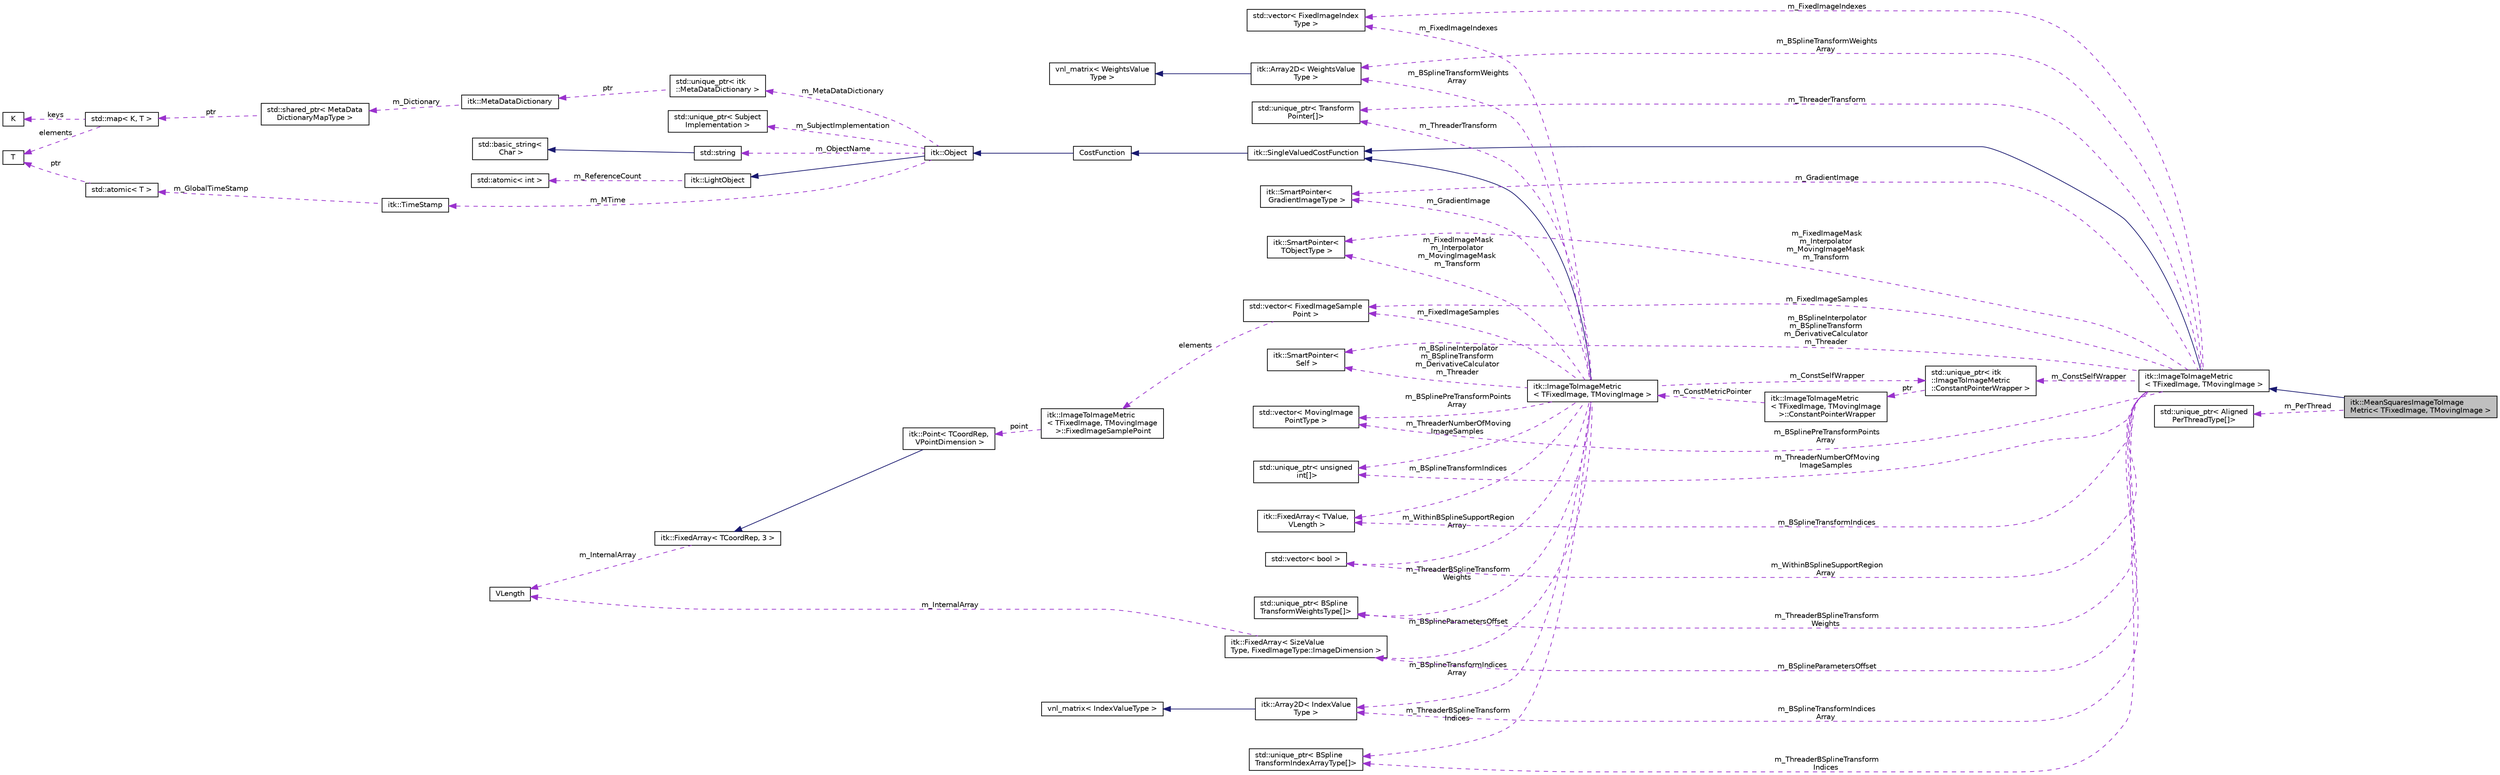 digraph "itk::MeanSquaresImageToImageMetric&lt; TFixedImage, TMovingImage &gt;"
{
 // LATEX_PDF_SIZE
  edge [fontname="Helvetica",fontsize="10",labelfontname="Helvetica",labelfontsize="10"];
  node [fontname="Helvetica",fontsize="10",shape=record];
  rankdir="LR";
  Node1 [label="itk::MeanSquaresImageToImage\lMetric\< TFixedImage, TMovingImage \>",height=0.2,width=0.4,color="black", fillcolor="grey75", style="filled", fontcolor="black",tooltip="TODO."];
  Node2 -> Node1 [dir="back",color="midnightblue",fontsize="10",style="solid",fontname="Helvetica"];
  Node2 [label="itk::ImageToImageMetric\l\< TFixedImage, TMovingImage \>",height=0.2,width=0.4,color="black", fillcolor="white", style="filled",URL="$classitk_1_1ImageToImageMetric.html",tooltip="Computes similarity between regions of two images."];
  Node3 -> Node2 [dir="back",color="midnightblue",fontsize="10",style="solid",fontname="Helvetica"];
  Node3 [label="itk::SingleValuedCostFunction",height=0.2,width=0.4,color="black", fillcolor="white", style="filled",URL="$classitk_1_1SingleValuedCostFunction.html",tooltip="This class is a base for the CostFunctions returning a single value."];
  Node4 -> Node3 [dir="back",color="midnightblue",fontsize="10",style="solid",fontname="Helvetica"];
  Node4 [label="CostFunction",height=0.2,width=0.4,color="black", fillcolor="white", style="filled",URL="$classitk_1_1CostFunctionTemplate.html",tooltip=" "];
  Node5 -> Node4 [dir="back",color="midnightblue",fontsize="10",style="solid",fontname="Helvetica"];
  Node5 [label="itk::Object",height=0.2,width=0.4,color="black", fillcolor="white", style="filled",URL="$classitk_1_1Object.html",tooltip="Base class for most ITK classes."];
  Node6 -> Node5 [dir="back",color="midnightblue",fontsize="10",style="solid",fontname="Helvetica"];
  Node6 [label="itk::LightObject",height=0.2,width=0.4,color="black", fillcolor="white", style="filled",URL="$classitk_1_1LightObject.html",tooltip="Light weight base class for most itk classes."];
  Node7 -> Node6 [dir="back",color="darkorchid3",fontsize="10",style="dashed",label=" m_ReferenceCount" ,fontname="Helvetica"];
  Node7 [label="std::atomic\< int \>",height=0.2,width=0.4,color="black", fillcolor="white", style="filled",tooltip=" "];
  Node8 -> Node5 [dir="back",color="darkorchid3",fontsize="10",style="dashed",label=" m_MTime" ,fontname="Helvetica"];
  Node8 [label="itk::TimeStamp",height=0.2,width=0.4,color="black", fillcolor="white", style="filled",URL="$classitk_1_1TimeStamp.html",tooltip="Generate a unique, increasing time value."];
  Node9 -> Node8 [dir="back",color="darkorchid3",fontsize="10",style="dashed",label=" m_GlobalTimeStamp" ,fontname="Helvetica"];
  Node9 [label="std::atomic\< T \>",height=0.2,width=0.4,color="black", fillcolor="white", style="filled",tooltip=" "];
  Node10 -> Node9 [dir="back",color="darkorchid3",fontsize="10",style="dashed",label=" ptr" ,fontname="Helvetica"];
  Node10 [label="T",height=0.2,width=0.4,color="black", fillcolor="white", style="filled",tooltip=" "];
  Node11 -> Node5 [dir="back",color="darkorchid3",fontsize="10",style="dashed",label=" m_SubjectImplementation" ,fontname="Helvetica"];
  Node11 [label="std::unique_ptr\< Subject\lImplementation \>",height=0.2,width=0.4,color="black", fillcolor="white", style="filled",tooltip=" "];
  Node12 -> Node5 [dir="back",color="darkorchid3",fontsize="10",style="dashed",label=" m_MetaDataDictionary" ,fontname="Helvetica"];
  Node12 [label="std::unique_ptr\< itk\l::MetaDataDictionary \>",height=0.2,width=0.4,color="black", fillcolor="white", style="filled",tooltip=" "];
  Node13 -> Node12 [dir="back",color="darkorchid3",fontsize="10",style="dashed",label=" ptr" ,fontname="Helvetica"];
  Node13 [label="itk::MetaDataDictionary",height=0.2,width=0.4,color="black", fillcolor="white", style="filled",URL="$classitk_1_1MetaDataDictionary.html",tooltip="Provides a mechanism for storing a collection of arbitrary data types."];
  Node14 -> Node13 [dir="back",color="darkorchid3",fontsize="10",style="dashed",label=" m_Dictionary" ,fontname="Helvetica"];
  Node14 [label="std::shared_ptr\< MetaData\lDictionaryMapType \>",height=0.2,width=0.4,color="black", fillcolor="white", style="filled",tooltip=" "];
  Node15 -> Node14 [dir="back",color="darkorchid3",fontsize="10",style="dashed",label=" ptr" ,fontname="Helvetica"];
  Node15 [label="std::map\< K, T \>",height=0.2,width=0.4,color="black", fillcolor="white", style="filled",tooltip=" "];
  Node16 -> Node15 [dir="back",color="darkorchid3",fontsize="10",style="dashed",label=" keys" ,fontname="Helvetica"];
  Node16 [label="K",height=0.2,width=0.4,color="black", fillcolor="white", style="filled",tooltip=" "];
  Node10 -> Node15 [dir="back",color="darkorchid3",fontsize="10",style="dashed",label=" elements" ,fontname="Helvetica"];
  Node17 -> Node5 [dir="back",color="darkorchid3",fontsize="10",style="dashed",label=" m_ObjectName" ,fontname="Helvetica"];
  Node17 [label="std::string",height=0.2,width=0.4,color="black", fillcolor="white", style="filled",tooltip=" "];
  Node18 -> Node17 [dir="back",color="midnightblue",fontsize="10",style="solid",fontname="Helvetica"];
  Node18 [label="std::basic_string\<\l Char \>",height=0.2,width=0.4,color="black", fillcolor="white", style="filled",tooltip=" "];
  Node19 -> Node2 [dir="back",color="darkorchid3",fontsize="10",style="dashed",label=" m_FixedImageIndexes" ,fontname="Helvetica"];
  Node19 [label="std::vector\< FixedImageIndex\lType \>",height=0.2,width=0.4,color="black", fillcolor="white", style="filled",tooltip=" "];
  Node20 -> Node2 [dir="back",color="darkorchid3",fontsize="10",style="dashed",label=" m_FixedImageSamples" ,fontname="Helvetica"];
  Node20 [label="std::vector\< FixedImageSample\lPoint \>",height=0.2,width=0.4,color="black", fillcolor="white", style="filled",tooltip=" "];
  Node21 -> Node20 [dir="back",color="darkorchid3",fontsize="10",style="dashed",label=" elements" ,fontname="Helvetica"];
  Node21 [label="itk::ImageToImageMetric\l\< TFixedImage, TMovingImage\l \>::FixedImageSamplePoint",height=0.2,width=0.4,color="black", fillcolor="white", style="filled",URL="$classitk_1_1ImageToImageMetric_1_1FixedImageSamplePoint.html",tooltip=" "];
  Node22 -> Node21 [dir="back",color="darkorchid3",fontsize="10",style="dashed",label=" point" ,fontname="Helvetica"];
  Node22 [label="itk::Point\< TCoordRep,\l VPointDimension \>",height=0.2,width=0.4,color="black", fillcolor="white", style="filled",URL="$classitk_1_1Point.html",tooltip="A templated class holding a geometric point in n-Dimensional space."];
  Node23 -> Node22 [dir="back",color="midnightblue",fontsize="10",style="solid",fontname="Helvetica"];
  Node23 [label="itk::FixedArray\< TCoordRep, 3 \>",height=0.2,width=0.4,color="black", fillcolor="white", style="filled",URL="$classitk_1_1FixedArray.html",tooltip=" "];
  Node24 -> Node23 [dir="back",color="darkorchid3",fontsize="10",style="dashed",label=" m_InternalArray" ,fontname="Helvetica"];
  Node24 [label="VLength",height=0.2,width=0.4,color="black", fillcolor="white", style="filled",URL="$classVLength.html",tooltip=" "];
  Node25 -> Node2 [dir="back",color="darkorchid3",fontsize="10",style="dashed",label=" m_FixedImageMask\nm_Interpolator\nm_MovingImageMask\nm_Transform" ,fontname="Helvetica"];
  Node25 [label="itk::SmartPointer\<\l TObjectType \>",height=0.2,width=0.4,color="black", fillcolor="white", style="filled",URL="$classitk_1_1SmartPointer.html",tooltip="Implements transparent reference counting."];
  Node26 -> Node2 [dir="back",color="darkorchid3",fontsize="10",style="dashed",label=" m_ThreaderTransform" ,fontname="Helvetica"];
  Node26 [label="std::unique_ptr\< Transform\lPointer[]\>",height=0.2,width=0.4,color="black", fillcolor="white", style="filled",tooltip=" "];
  Node27 -> Node2 [dir="back",color="darkorchid3",fontsize="10",style="dashed",label=" m_GradientImage" ,fontname="Helvetica"];
  Node27 [label="itk::SmartPointer\<\l GradientImageType \>",height=0.2,width=0.4,color="black", fillcolor="white", style="filled",URL="$classitk_1_1SmartPointer.html",tooltip=" "];
  Node28 -> Node2 [dir="back",color="darkorchid3",fontsize="10",style="dashed",label=" m_BSplineInterpolator\nm_BSplineTransform\nm_DerivativeCalculator\nm_Threader" ,fontname="Helvetica"];
  Node28 [label="itk::SmartPointer\<\l Self \>",height=0.2,width=0.4,color="black", fillcolor="white", style="filled",URL="$classitk_1_1SmartPointer.html",tooltip=" "];
  Node29 -> Node2 [dir="back",color="darkorchid3",fontsize="10",style="dashed",label=" m_BSplineTransformWeights\lArray" ,fontname="Helvetica"];
  Node29 [label="itk::Array2D\< WeightsValue\lType \>",height=0.2,width=0.4,color="black", fillcolor="white", style="filled",URL="$classitk_1_1Array2D.html",tooltip=" "];
  Node30 -> Node29 [dir="back",color="midnightblue",fontsize="10",style="solid",fontname="Helvetica"];
  Node30 [label="vnl_matrix\< WeightsValue\lType \>",height=0.2,width=0.4,color="black", fillcolor="white", style="filled",tooltip=" "];
  Node31 -> Node2 [dir="back",color="darkorchid3",fontsize="10",style="dashed",label=" m_BSplineTransformIndices\lArray" ,fontname="Helvetica"];
  Node31 [label="itk::Array2D\< IndexValue\lType \>",height=0.2,width=0.4,color="black", fillcolor="white", style="filled",URL="$classitk_1_1Array2D.html",tooltip=" "];
  Node32 -> Node31 [dir="back",color="midnightblue",fontsize="10",style="solid",fontname="Helvetica"];
  Node32 [label="vnl_matrix\< IndexValueType \>",height=0.2,width=0.4,color="black", fillcolor="white", style="filled",tooltip=" "];
  Node33 -> Node2 [dir="back",color="darkorchid3",fontsize="10",style="dashed",label=" m_BSplinePreTransformPoints\lArray" ,fontname="Helvetica"];
  Node33 [label="std::vector\< MovingImage\lPointType \>",height=0.2,width=0.4,color="black", fillcolor="white", style="filled",tooltip=" "];
  Node34 -> Node2 [dir="back",color="darkorchid3",fontsize="10",style="dashed",label=" m_WithinBSplineSupportRegion\lArray" ,fontname="Helvetica"];
  Node34 [label="std::vector\< bool \>",height=0.2,width=0.4,color="black", fillcolor="white", style="filled",tooltip=" "];
  Node35 -> Node2 [dir="back",color="darkorchid3",fontsize="10",style="dashed",label=" m_BSplineParametersOffset" ,fontname="Helvetica"];
  Node35 [label="itk::FixedArray\< SizeValue\lType, FixedImageType::ImageDimension \>",height=0.2,width=0.4,color="black", fillcolor="white", style="filled",URL="$classitk_1_1FixedArray.html",tooltip=" "];
  Node24 -> Node35 [dir="back",color="darkorchid3",fontsize="10",style="dashed",label=" m_InternalArray" ,fontname="Helvetica"];
  Node36 -> Node2 [dir="back",color="darkorchid3",fontsize="10",style="dashed",label=" m_BSplineTransformIndices" ,fontname="Helvetica"];
  Node36 [label="itk::FixedArray\< TValue,\l VLength \>",height=0.2,width=0.4,color="black", fillcolor="white", style="filled",URL="$classitk_1_1FixedArray.html",tooltip="Simulate a standard C array with copy semantics."];
  Node37 -> Node2 [dir="back",color="darkorchid3",fontsize="10",style="dashed",label=" m_ThreaderBSplineTransform\lWeights" ,fontname="Helvetica"];
  Node37 [label="std::unique_ptr\< BSpline\lTransformWeightsType[]\>",height=0.2,width=0.4,color="black", fillcolor="white", style="filled",tooltip=" "];
  Node38 -> Node2 [dir="back",color="darkorchid3",fontsize="10",style="dashed",label=" m_ThreaderBSplineTransform\lIndices" ,fontname="Helvetica"];
  Node38 [label="std::unique_ptr\< BSpline\lTransformIndexArrayType[]\>",height=0.2,width=0.4,color="black", fillcolor="white", style="filled",tooltip=" "];
  Node39 -> Node2 [dir="back",color="darkorchid3",fontsize="10",style="dashed",label=" m_ConstSelfWrapper" ,fontname="Helvetica"];
  Node39 [label="std::unique_ptr\< itk\l::ImageToImageMetric\l::ConstantPointerWrapper \>",height=0.2,width=0.4,color="black", fillcolor="white", style="filled",tooltip=" "];
  Node40 -> Node39 [dir="back",color="darkorchid3",fontsize="10",style="dashed",label=" ptr" ,fontname="Helvetica"];
  Node40 [label="itk::ImageToImageMetric\l\< TFixedImage, TMovingImage\l \>::ConstantPointerWrapper",height=0.2,width=0.4,color="black", fillcolor="white", style="filled",URL="$classitk_1_1ImageToImageMetric_1_1ConstantPointerWrapper.html",tooltip=" "];
  Node41 -> Node40 [dir="back",color="darkorchid3",fontsize="10",style="dashed",label=" m_ConstMetricPointer" ,fontname="Helvetica"];
  Node41 [label="itk::ImageToImageMetric\l\< TFixedImage, TMovingImage \>",height=0.2,width=0.4,color="black", fillcolor="white", style="filled",URL="$classitk_1_1ImageToImageMetric.html",tooltip="Computes similarity between regions of two images."];
  Node3 -> Node41 [dir="back",color="midnightblue",fontsize="10",style="solid",fontname="Helvetica"];
  Node19 -> Node41 [dir="back",color="darkorchid3",fontsize="10",style="dashed",label=" m_FixedImageIndexes" ,fontname="Helvetica"];
  Node20 -> Node41 [dir="back",color="darkorchid3",fontsize="10",style="dashed",label=" m_FixedImageSamples" ,fontname="Helvetica"];
  Node25 -> Node41 [dir="back",color="darkorchid3",fontsize="10",style="dashed",label=" m_FixedImageMask\nm_Interpolator\nm_MovingImageMask\nm_Transform" ,fontname="Helvetica"];
  Node26 -> Node41 [dir="back",color="darkorchid3",fontsize="10",style="dashed",label=" m_ThreaderTransform" ,fontname="Helvetica"];
  Node27 -> Node41 [dir="back",color="darkorchid3",fontsize="10",style="dashed",label=" m_GradientImage" ,fontname="Helvetica"];
  Node28 -> Node41 [dir="back",color="darkorchid3",fontsize="10",style="dashed",label=" m_BSplineInterpolator\nm_BSplineTransform\nm_DerivativeCalculator\nm_Threader" ,fontname="Helvetica"];
  Node29 -> Node41 [dir="back",color="darkorchid3",fontsize="10",style="dashed",label=" m_BSplineTransformWeights\lArray" ,fontname="Helvetica"];
  Node31 -> Node41 [dir="back",color="darkorchid3",fontsize="10",style="dashed",label=" m_BSplineTransformIndices\lArray" ,fontname="Helvetica"];
  Node33 -> Node41 [dir="back",color="darkorchid3",fontsize="10",style="dashed",label=" m_BSplinePreTransformPoints\lArray" ,fontname="Helvetica"];
  Node34 -> Node41 [dir="back",color="darkorchid3",fontsize="10",style="dashed",label=" m_WithinBSplineSupportRegion\lArray" ,fontname="Helvetica"];
  Node35 -> Node41 [dir="back",color="darkorchid3",fontsize="10",style="dashed",label=" m_BSplineParametersOffset" ,fontname="Helvetica"];
  Node36 -> Node41 [dir="back",color="darkorchid3",fontsize="10",style="dashed",label=" m_BSplineTransformIndices" ,fontname="Helvetica"];
  Node37 -> Node41 [dir="back",color="darkorchid3",fontsize="10",style="dashed",label=" m_ThreaderBSplineTransform\lWeights" ,fontname="Helvetica"];
  Node38 -> Node41 [dir="back",color="darkorchid3",fontsize="10",style="dashed",label=" m_ThreaderBSplineTransform\lIndices" ,fontname="Helvetica"];
  Node39 -> Node41 [dir="back",color="darkorchid3",fontsize="10",style="dashed",label=" m_ConstSelfWrapper" ,fontname="Helvetica"];
  Node42 -> Node41 [dir="back",color="darkorchid3",fontsize="10",style="dashed",label=" m_ThreaderNumberOfMoving\lImageSamples" ,fontname="Helvetica"];
  Node42 [label="std::unique_ptr\< unsigned\l int[]\>",height=0.2,width=0.4,color="black", fillcolor="white", style="filled",tooltip=" "];
  Node42 -> Node2 [dir="back",color="darkorchid3",fontsize="10",style="dashed",label=" m_ThreaderNumberOfMoving\lImageSamples" ,fontname="Helvetica"];
  Node43 -> Node1 [dir="back",color="darkorchid3",fontsize="10",style="dashed",label=" m_PerThread" ,fontname="Helvetica"];
  Node43 [label="std::unique_ptr\< Aligned\lPerThreadType[]\>",height=0.2,width=0.4,color="black", fillcolor="white", style="filled",tooltip=" "];
}
